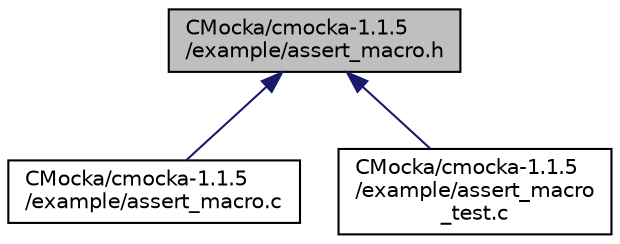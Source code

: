 digraph "CMocka/cmocka-1.1.5/example/assert_macro.h"
{
 // LATEX_PDF_SIZE
  edge [fontname="Helvetica",fontsize="10",labelfontname="Helvetica",labelfontsize="10"];
  node [fontname="Helvetica",fontsize="10",shape=record];
  Node1 [label="CMocka/cmocka-1.1.5\l/example/assert_macro.h",height=0.2,width=0.4,color="black", fillcolor="grey75", style="filled", fontcolor="black",tooltip=" "];
  Node1 -> Node2 [dir="back",color="midnightblue",fontsize="10",style="solid",fontname="Helvetica"];
  Node2 [label="CMocka/cmocka-1.1.5\l/example/assert_macro.c",height=0.2,width=0.4,color="black", fillcolor="white", style="filled",URL="$assert__macro_8c.html",tooltip=" "];
  Node1 -> Node3 [dir="back",color="midnightblue",fontsize="10",style="solid",fontname="Helvetica"];
  Node3 [label="CMocka/cmocka-1.1.5\l/example/assert_macro\l_test.c",height=0.2,width=0.4,color="black", fillcolor="white", style="filled",URL="$assert__macro__test_8c.html",tooltip=" "];
}

